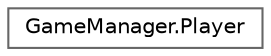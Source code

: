 digraph "Graphical Class Hierarchy"
{
 // LATEX_PDF_SIZE
  bgcolor="transparent";
  edge [fontname=Helvetica,fontsize=10,labelfontname=Helvetica,labelfontsize=10];
  node [fontname=Helvetica,fontsize=10,shape=box,height=0.2,width=0.4];
  rankdir="LR";
  Node0 [id="Node000000",label="GameManager.Player",height=0.2,width=0.4,color="grey40", fillcolor="white", style="filled",URL="$class_game_manager_1_1_player.html",tooltip=" "];
}
